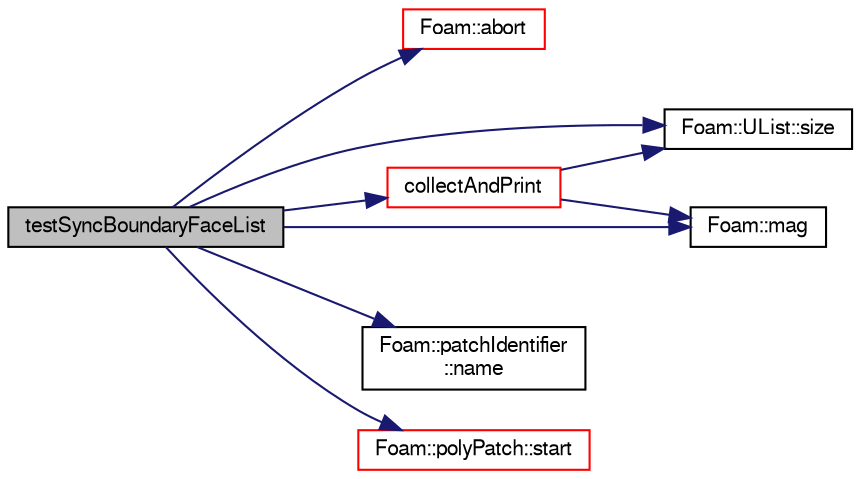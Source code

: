 digraph "testSyncBoundaryFaceList"
{
  bgcolor="transparent";
  edge [fontname="FreeSans",fontsize="10",labelfontname="FreeSans",labelfontsize="10"];
  node [fontname="FreeSans",fontsize="10",shape=record];
  rankdir="LR";
  Node15880 [label="testSyncBoundaryFaceList",height=0.2,width=0.4,color="black", fillcolor="grey75", style="filled", fontcolor="black"];
  Node15880 -> Node15881 [color="midnightblue",fontsize="10",style="solid",fontname="FreeSans"];
  Node15881 [label="Foam::abort",height=0.2,width=0.4,color="red",URL="$a21124.html#a447107a607d03e417307c203fa5fb44b"];
  Node15880 -> Node15924 [color="midnightblue",fontsize="10",style="solid",fontname="FreeSans"];
  Node15924 [label="collectAndPrint",height=0.2,width=0.4,color="red",URL="$a24662.html#a160e7d4c318203845141f007b0a9aff6",tooltip="Print list according to (collected and) sorted coordinate. "];
  Node15924 -> Node15925 [color="midnightblue",fontsize="10",style="solid",fontname="FreeSans"];
  Node15925 [label="Foam::UList::size",height=0.2,width=0.4,color="black",URL="$a25698.html#a47b3bf30da1eb3ab8076b5fbe00e0494",tooltip="Return the number of elements in the UList. "];
  Node15924 -> Node15928 [color="midnightblue",fontsize="10",style="solid",fontname="FreeSans"];
  Node15928 [label="Foam::mag",height=0.2,width=0.4,color="black",URL="$a21124.html#a929da2a3fdcf3dacbbe0487d3a330dae"];
  Node15880 -> Node15928 [color="midnightblue",fontsize="10",style="solid",fontname="FreeSans"];
  Node15880 -> Node15942 [color="midnightblue",fontsize="10",style="solid",fontname="FreeSans"];
  Node15942 [label="Foam::patchIdentifier\l::name",height=0.2,width=0.4,color="black",URL="$a27122.html#acc80e00a8ac919288fb55bd14cc88bf6",tooltip="Return name. "];
  Node15880 -> Node15925 [color="midnightblue",fontsize="10",style="solid",fontname="FreeSans"];
  Node15880 -> Node15943 [color="midnightblue",fontsize="10",style="solid",fontname="FreeSans"];
  Node15943 [label="Foam::polyPatch::start",height=0.2,width=0.4,color="red",URL="$a27478.html#a6bfd3e3abb11e98bdb4b98671cec1234",tooltip="Return start label of this patch in the polyMesh face list. "];
}
